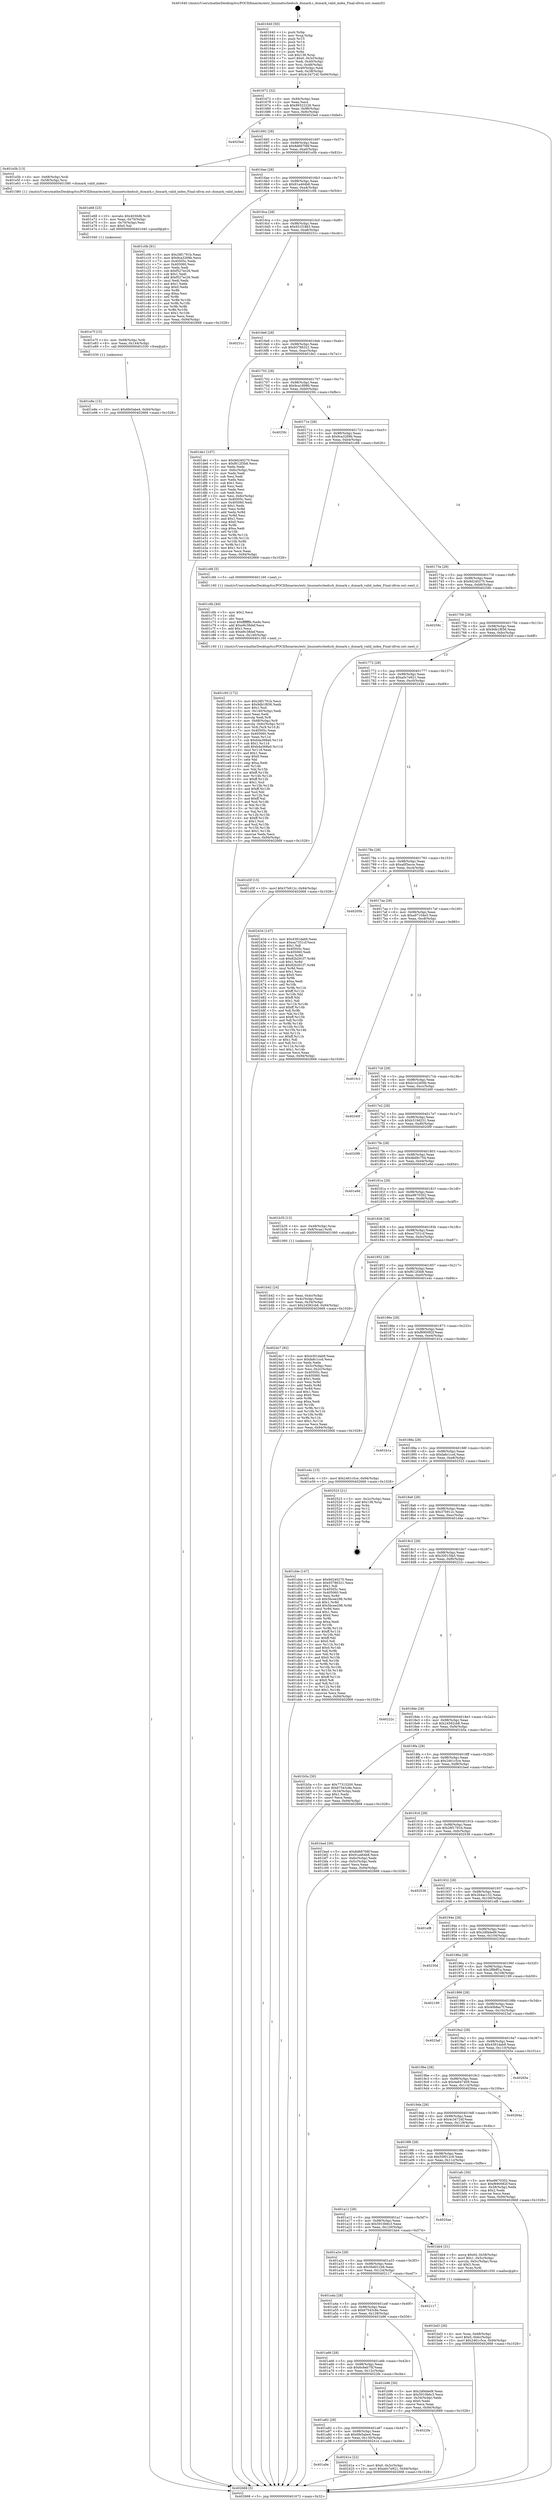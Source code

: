 digraph "0x401640" {
  label = "0x401640 (/mnt/c/Users/mathe/Desktop/tcc/POCII/binaries/extr_linuxnetschedsch_dsmark.c_dsmark_valid_index_Final-ollvm.out::main(0))"
  labelloc = "t"
  node[shape=record]

  Entry [label="",width=0.3,height=0.3,shape=circle,fillcolor=black,style=filled]
  "0x401672" [label="{
     0x401672 [32]\l
     | [instrs]\l
     &nbsp;&nbsp;0x401672 \<+6\>: mov -0x94(%rbp),%eax\l
     &nbsp;&nbsp;0x401678 \<+2\>: mov %eax,%ecx\l
     &nbsp;&nbsp;0x40167a \<+6\>: sub $0x89322226,%ecx\l
     &nbsp;&nbsp;0x401680 \<+6\>: mov %eax,-0x98(%rbp)\l
     &nbsp;&nbsp;0x401686 \<+6\>: mov %ecx,-0x9c(%rbp)\l
     &nbsp;&nbsp;0x40168c \<+6\>: je 00000000004025ed \<main+0xfad\>\l
  }"]
  "0x4025ed" [label="{
     0x4025ed\l
  }", style=dashed]
  "0x401692" [label="{
     0x401692 [28]\l
     | [instrs]\l
     &nbsp;&nbsp;0x401692 \<+5\>: jmp 0000000000401697 \<main+0x57\>\l
     &nbsp;&nbsp;0x401697 \<+6\>: mov -0x98(%rbp),%eax\l
     &nbsp;&nbsp;0x40169d \<+5\>: sub $0x8d68708f,%eax\l
     &nbsp;&nbsp;0x4016a2 \<+6\>: mov %eax,-0xa0(%rbp)\l
     &nbsp;&nbsp;0x4016a8 \<+6\>: je 0000000000401e5b \<main+0x81b\>\l
  }"]
  Exit [label="",width=0.3,height=0.3,shape=circle,fillcolor=black,style=filled,peripheries=2]
  "0x401e5b" [label="{
     0x401e5b [13]\l
     | [instrs]\l
     &nbsp;&nbsp;0x401e5b \<+4\>: mov -0x68(%rbp),%rdi\l
     &nbsp;&nbsp;0x401e5f \<+4\>: mov -0x58(%rbp),%rsi\l
     &nbsp;&nbsp;0x401e63 \<+5\>: call 0000000000401580 \<dsmark_valid_index\>\l
     | [calls]\l
     &nbsp;&nbsp;0x401580 \{1\} (/mnt/c/Users/mathe/Desktop/tcc/POCII/binaries/extr_linuxnetschedsch_dsmark.c_dsmark_valid_index_Final-ollvm.out::dsmark_valid_index)\l
  }"]
  "0x4016ae" [label="{
     0x4016ae [28]\l
     | [instrs]\l
     &nbsp;&nbsp;0x4016ae \<+5\>: jmp 00000000004016b3 \<main+0x73\>\l
     &nbsp;&nbsp;0x4016b3 \<+6\>: mov -0x98(%rbp),%eax\l
     &nbsp;&nbsp;0x4016b9 \<+5\>: sub $0x91a464b8,%eax\l
     &nbsp;&nbsp;0x4016be \<+6\>: mov %eax,-0xa4(%rbp)\l
     &nbsp;&nbsp;0x4016c4 \<+6\>: je 0000000000401c0b \<main+0x5cb\>\l
  }"]
  "0x401a9e" [label="{
     0x401a9e\l
  }", style=dashed]
  "0x401c0b" [label="{
     0x401c0b [91]\l
     | [instrs]\l
     &nbsp;&nbsp;0x401c0b \<+5\>: mov $0x28f1791b,%eax\l
     &nbsp;&nbsp;0x401c10 \<+5\>: mov $0x9ca3269b,%ecx\l
     &nbsp;&nbsp;0x401c15 \<+7\>: mov 0x40505c,%edx\l
     &nbsp;&nbsp;0x401c1c \<+7\>: mov 0x405060,%esi\l
     &nbsp;&nbsp;0x401c23 \<+2\>: mov %edx,%edi\l
     &nbsp;&nbsp;0x401c25 \<+6\>: sub $0xf527ec26,%edi\l
     &nbsp;&nbsp;0x401c2b \<+3\>: sub $0x1,%edi\l
     &nbsp;&nbsp;0x401c2e \<+6\>: add $0xf527ec26,%edi\l
     &nbsp;&nbsp;0x401c34 \<+3\>: imul %edi,%edx\l
     &nbsp;&nbsp;0x401c37 \<+3\>: and $0x1,%edx\l
     &nbsp;&nbsp;0x401c3a \<+3\>: cmp $0x0,%edx\l
     &nbsp;&nbsp;0x401c3d \<+4\>: sete %r8b\l
     &nbsp;&nbsp;0x401c41 \<+3\>: cmp $0xa,%esi\l
     &nbsp;&nbsp;0x401c44 \<+4\>: setl %r9b\l
     &nbsp;&nbsp;0x401c48 \<+3\>: mov %r8b,%r10b\l
     &nbsp;&nbsp;0x401c4b \<+3\>: and %r9b,%r10b\l
     &nbsp;&nbsp;0x401c4e \<+3\>: xor %r9b,%r8b\l
     &nbsp;&nbsp;0x401c51 \<+3\>: or %r8b,%r10b\l
     &nbsp;&nbsp;0x401c54 \<+4\>: test $0x1,%r10b\l
     &nbsp;&nbsp;0x401c58 \<+3\>: cmovne %ecx,%eax\l
     &nbsp;&nbsp;0x401c5b \<+6\>: mov %eax,-0x94(%rbp)\l
     &nbsp;&nbsp;0x401c61 \<+5\>: jmp 0000000000402668 \<main+0x1028\>\l
  }"]
  "0x4016ca" [label="{
     0x4016ca [28]\l
     | [instrs]\l
     &nbsp;&nbsp;0x4016ca \<+5\>: jmp 00000000004016cf \<main+0x8f\>\l
     &nbsp;&nbsp;0x4016cf \<+6\>: mov -0x98(%rbp),%eax\l
     &nbsp;&nbsp;0x4016d5 \<+5\>: sub $0x931f1883,%eax\l
     &nbsp;&nbsp;0x4016da \<+6\>: mov %eax,-0xa8(%rbp)\l
     &nbsp;&nbsp;0x4016e0 \<+6\>: je 000000000040231c \<main+0xcdc\>\l
  }"]
  "0x40241e" [label="{
     0x40241e [22]\l
     | [instrs]\l
     &nbsp;&nbsp;0x40241e \<+7\>: movl $0x0,-0x3c(%rbp)\l
     &nbsp;&nbsp;0x402425 \<+10\>: movl $0xa0c7e921,-0x94(%rbp)\l
     &nbsp;&nbsp;0x40242f \<+5\>: jmp 0000000000402668 \<main+0x1028\>\l
  }"]
  "0x40231c" [label="{
     0x40231c\l
  }", style=dashed]
  "0x4016e6" [label="{
     0x4016e6 [28]\l
     | [instrs]\l
     &nbsp;&nbsp;0x4016e6 \<+5\>: jmp 00000000004016eb \<main+0xab\>\l
     &nbsp;&nbsp;0x4016eb \<+6\>: mov -0x98(%rbp),%eax\l
     &nbsp;&nbsp;0x4016f1 \<+5\>: sub $0x93786321,%eax\l
     &nbsp;&nbsp;0x4016f6 \<+6\>: mov %eax,-0xac(%rbp)\l
     &nbsp;&nbsp;0x4016fc \<+6\>: je 0000000000401de1 \<main+0x7a1\>\l
  }"]
  "0x401a82" [label="{
     0x401a82 [28]\l
     | [instrs]\l
     &nbsp;&nbsp;0x401a82 \<+5\>: jmp 0000000000401a87 \<main+0x447\>\l
     &nbsp;&nbsp;0x401a87 \<+6\>: mov -0x98(%rbp),%eax\l
     &nbsp;&nbsp;0x401a8d \<+5\>: sub $0x6fe5abe4,%eax\l
     &nbsp;&nbsp;0x401a92 \<+6\>: mov %eax,-0x130(%rbp)\l
     &nbsp;&nbsp;0x401a98 \<+6\>: je 000000000040241e \<main+0xdde\>\l
  }"]
  "0x401de1" [label="{
     0x401de1 [107]\l
     | [instrs]\l
     &nbsp;&nbsp;0x401de1 \<+5\>: mov $0x9d240270,%eax\l
     &nbsp;&nbsp;0x401de6 \<+5\>: mov $0xf612f3b8,%ecx\l
     &nbsp;&nbsp;0x401deb \<+2\>: xor %edx,%edx\l
     &nbsp;&nbsp;0x401ded \<+3\>: mov -0x6c(%rbp),%esi\l
     &nbsp;&nbsp;0x401df0 \<+2\>: mov %edx,%edi\l
     &nbsp;&nbsp;0x401df2 \<+2\>: sub %esi,%edi\l
     &nbsp;&nbsp;0x401df4 \<+2\>: mov %edx,%esi\l
     &nbsp;&nbsp;0x401df6 \<+3\>: sub $0x1,%esi\l
     &nbsp;&nbsp;0x401df9 \<+2\>: add %esi,%edi\l
     &nbsp;&nbsp;0x401dfb \<+2\>: mov %edx,%esi\l
     &nbsp;&nbsp;0x401dfd \<+2\>: sub %edi,%esi\l
     &nbsp;&nbsp;0x401dff \<+3\>: mov %esi,-0x6c(%rbp)\l
     &nbsp;&nbsp;0x401e02 \<+7\>: mov 0x40505c,%esi\l
     &nbsp;&nbsp;0x401e09 \<+7\>: mov 0x405060,%edi\l
     &nbsp;&nbsp;0x401e10 \<+3\>: sub $0x1,%edx\l
     &nbsp;&nbsp;0x401e13 \<+3\>: mov %esi,%r8d\l
     &nbsp;&nbsp;0x401e16 \<+3\>: add %edx,%r8d\l
     &nbsp;&nbsp;0x401e19 \<+4\>: imul %r8d,%esi\l
     &nbsp;&nbsp;0x401e1d \<+3\>: and $0x1,%esi\l
     &nbsp;&nbsp;0x401e20 \<+3\>: cmp $0x0,%esi\l
     &nbsp;&nbsp;0x401e23 \<+4\>: sete %r9b\l
     &nbsp;&nbsp;0x401e27 \<+3\>: cmp $0xa,%edi\l
     &nbsp;&nbsp;0x401e2a \<+4\>: setl %r10b\l
     &nbsp;&nbsp;0x401e2e \<+3\>: mov %r9b,%r11b\l
     &nbsp;&nbsp;0x401e31 \<+3\>: and %r10b,%r11b\l
     &nbsp;&nbsp;0x401e34 \<+3\>: xor %r10b,%r9b\l
     &nbsp;&nbsp;0x401e37 \<+3\>: or %r9b,%r11b\l
     &nbsp;&nbsp;0x401e3a \<+4\>: test $0x1,%r11b\l
     &nbsp;&nbsp;0x401e3e \<+3\>: cmovne %ecx,%eax\l
     &nbsp;&nbsp;0x401e41 \<+6\>: mov %eax,-0x94(%rbp)\l
     &nbsp;&nbsp;0x401e47 \<+5\>: jmp 0000000000402668 \<main+0x1028\>\l
  }"]
  "0x401702" [label="{
     0x401702 [28]\l
     | [instrs]\l
     &nbsp;&nbsp;0x401702 \<+5\>: jmp 0000000000401707 \<main+0xc7\>\l
     &nbsp;&nbsp;0x401707 \<+6\>: mov -0x98(%rbp),%eax\l
     &nbsp;&nbsp;0x40170d \<+5\>: sub $0x9ca18986,%eax\l
     &nbsp;&nbsp;0x401712 \<+6\>: mov %eax,-0xb0(%rbp)\l
     &nbsp;&nbsp;0x401718 \<+6\>: je 00000000004025fc \<main+0xfbc\>\l
  }"]
  "0x4022fe" [label="{
     0x4022fe\l
  }", style=dashed]
  "0x4025fc" [label="{
     0x4025fc\l
  }", style=dashed]
  "0x40171e" [label="{
     0x40171e [28]\l
     | [instrs]\l
     &nbsp;&nbsp;0x40171e \<+5\>: jmp 0000000000401723 \<main+0xe3\>\l
     &nbsp;&nbsp;0x401723 \<+6\>: mov -0x98(%rbp),%eax\l
     &nbsp;&nbsp;0x401729 \<+5\>: sub $0x9ca3269b,%eax\l
     &nbsp;&nbsp;0x40172e \<+6\>: mov %eax,-0xb4(%rbp)\l
     &nbsp;&nbsp;0x401734 \<+6\>: je 0000000000401c66 \<main+0x626\>\l
  }"]
  "0x401e8e" [label="{
     0x401e8e [15]\l
     | [instrs]\l
     &nbsp;&nbsp;0x401e8e \<+10\>: movl $0x6fe5abe4,-0x94(%rbp)\l
     &nbsp;&nbsp;0x401e98 \<+5\>: jmp 0000000000402668 \<main+0x1028\>\l
  }"]
  "0x401c66" [label="{
     0x401c66 [5]\l
     | [instrs]\l
     &nbsp;&nbsp;0x401c66 \<+5\>: call 0000000000401160 \<next_i\>\l
     | [calls]\l
     &nbsp;&nbsp;0x401160 \{1\} (/mnt/c/Users/mathe/Desktop/tcc/POCII/binaries/extr_linuxnetschedsch_dsmark.c_dsmark_valid_index_Final-ollvm.out::next_i)\l
  }"]
  "0x40173a" [label="{
     0x40173a [28]\l
     | [instrs]\l
     &nbsp;&nbsp;0x40173a \<+5\>: jmp 000000000040173f \<main+0xff\>\l
     &nbsp;&nbsp;0x40173f \<+6\>: mov -0x98(%rbp),%eax\l
     &nbsp;&nbsp;0x401745 \<+5\>: sub $0x9d240270,%eax\l
     &nbsp;&nbsp;0x40174a \<+6\>: mov %eax,-0xb8(%rbp)\l
     &nbsp;&nbsp;0x401750 \<+6\>: je 000000000040258c \<main+0xf4c\>\l
  }"]
  "0x401e7f" [label="{
     0x401e7f [15]\l
     | [instrs]\l
     &nbsp;&nbsp;0x401e7f \<+4\>: mov -0x68(%rbp),%rdi\l
     &nbsp;&nbsp;0x401e83 \<+6\>: mov %eax,-0x144(%rbp)\l
     &nbsp;&nbsp;0x401e89 \<+5\>: call 0000000000401030 \<free@plt\>\l
     | [calls]\l
     &nbsp;&nbsp;0x401030 \{1\} (unknown)\l
  }"]
  "0x40258c" [label="{
     0x40258c\l
  }", style=dashed]
  "0x401756" [label="{
     0x401756 [28]\l
     | [instrs]\l
     &nbsp;&nbsp;0x401756 \<+5\>: jmp 000000000040175b \<main+0x11b\>\l
     &nbsp;&nbsp;0x40175b \<+6\>: mov -0x98(%rbp),%eax\l
     &nbsp;&nbsp;0x401761 \<+5\>: sub $0x9db1f656,%eax\l
     &nbsp;&nbsp;0x401766 \<+6\>: mov %eax,-0xbc(%rbp)\l
     &nbsp;&nbsp;0x40176c \<+6\>: je 0000000000401d3f \<main+0x6ff\>\l
  }"]
  "0x401e68" [label="{
     0x401e68 [23]\l
     | [instrs]\l
     &nbsp;&nbsp;0x401e68 \<+10\>: movabs $0x4030d6,%rdi\l
     &nbsp;&nbsp;0x401e72 \<+3\>: mov %eax,-0x70(%rbp)\l
     &nbsp;&nbsp;0x401e75 \<+3\>: mov -0x70(%rbp),%esi\l
     &nbsp;&nbsp;0x401e78 \<+2\>: mov $0x0,%al\l
     &nbsp;&nbsp;0x401e7a \<+5\>: call 0000000000401040 \<printf@plt\>\l
     | [calls]\l
     &nbsp;&nbsp;0x401040 \{1\} (unknown)\l
  }"]
  "0x401d3f" [label="{
     0x401d3f [15]\l
     | [instrs]\l
     &nbsp;&nbsp;0x401d3f \<+10\>: movl $0x37b912c,-0x94(%rbp)\l
     &nbsp;&nbsp;0x401d49 \<+5\>: jmp 0000000000402668 \<main+0x1028\>\l
  }"]
  "0x401772" [label="{
     0x401772 [28]\l
     | [instrs]\l
     &nbsp;&nbsp;0x401772 \<+5\>: jmp 0000000000401777 \<main+0x137\>\l
     &nbsp;&nbsp;0x401777 \<+6\>: mov -0x98(%rbp),%eax\l
     &nbsp;&nbsp;0x40177d \<+5\>: sub $0xa0c7e921,%eax\l
     &nbsp;&nbsp;0x401782 \<+6\>: mov %eax,-0xc0(%rbp)\l
     &nbsp;&nbsp;0x401788 \<+6\>: je 0000000000402434 \<main+0xdf4\>\l
  }"]
  "0x401c93" [label="{
     0x401c93 [172]\l
     | [instrs]\l
     &nbsp;&nbsp;0x401c93 \<+5\>: mov $0x28f1791b,%ecx\l
     &nbsp;&nbsp;0x401c98 \<+5\>: mov $0x9db1f656,%edx\l
     &nbsp;&nbsp;0x401c9d \<+3\>: mov $0x1,%sil\l
     &nbsp;&nbsp;0x401ca0 \<+6\>: mov -0x140(%rbp),%edi\l
     &nbsp;&nbsp;0x401ca6 \<+3\>: imul %eax,%edi\l
     &nbsp;&nbsp;0x401ca9 \<+3\>: movslq %edi,%r8\l
     &nbsp;&nbsp;0x401cac \<+4\>: mov -0x68(%rbp),%r9\l
     &nbsp;&nbsp;0x401cb0 \<+4\>: movslq -0x6c(%rbp),%r10\l
     &nbsp;&nbsp;0x401cb4 \<+4\>: mov %r8,(%r9,%r10,8)\l
     &nbsp;&nbsp;0x401cb8 \<+7\>: mov 0x40505c,%eax\l
     &nbsp;&nbsp;0x401cbf \<+7\>: mov 0x405060,%edi\l
     &nbsp;&nbsp;0x401cc6 \<+3\>: mov %eax,%r11d\l
     &nbsp;&nbsp;0x401cc9 \<+7\>: sub $0xb4a368a0,%r11d\l
     &nbsp;&nbsp;0x401cd0 \<+4\>: sub $0x1,%r11d\l
     &nbsp;&nbsp;0x401cd4 \<+7\>: add $0xb4a368a0,%r11d\l
     &nbsp;&nbsp;0x401cdb \<+4\>: imul %r11d,%eax\l
     &nbsp;&nbsp;0x401cdf \<+3\>: and $0x1,%eax\l
     &nbsp;&nbsp;0x401ce2 \<+3\>: cmp $0x0,%eax\l
     &nbsp;&nbsp;0x401ce5 \<+3\>: sete %bl\l
     &nbsp;&nbsp;0x401ce8 \<+3\>: cmp $0xa,%edi\l
     &nbsp;&nbsp;0x401ceb \<+4\>: setl %r14b\l
     &nbsp;&nbsp;0x401cef \<+3\>: mov %bl,%r15b\l
     &nbsp;&nbsp;0x401cf2 \<+4\>: xor $0xff,%r15b\l
     &nbsp;&nbsp;0x401cf6 \<+3\>: mov %r14b,%r12b\l
     &nbsp;&nbsp;0x401cf9 \<+4\>: xor $0xff,%r12b\l
     &nbsp;&nbsp;0x401cfd \<+4\>: xor $0x1,%sil\l
     &nbsp;&nbsp;0x401d01 \<+3\>: mov %r15b,%r13b\l
     &nbsp;&nbsp;0x401d04 \<+4\>: and $0xff,%r13b\l
     &nbsp;&nbsp;0x401d08 \<+3\>: and %sil,%bl\l
     &nbsp;&nbsp;0x401d0b \<+3\>: mov %r12b,%al\l
     &nbsp;&nbsp;0x401d0e \<+2\>: and $0xff,%al\l
     &nbsp;&nbsp;0x401d10 \<+3\>: and %sil,%r14b\l
     &nbsp;&nbsp;0x401d13 \<+3\>: or %bl,%r13b\l
     &nbsp;&nbsp;0x401d16 \<+3\>: or %r14b,%al\l
     &nbsp;&nbsp;0x401d19 \<+3\>: xor %al,%r13b\l
     &nbsp;&nbsp;0x401d1c \<+3\>: or %r12b,%r15b\l
     &nbsp;&nbsp;0x401d1f \<+4\>: xor $0xff,%r15b\l
     &nbsp;&nbsp;0x401d23 \<+4\>: or $0x1,%sil\l
     &nbsp;&nbsp;0x401d27 \<+3\>: and %sil,%r15b\l
     &nbsp;&nbsp;0x401d2a \<+3\>: or %r15b,%r13b\l
     &nbsp;&nbsp;0x401d2d \<+4\>: test $0x1,%r13b\l
     &nbsp;&nbsp;0x401d31 \<+3\>: cmovne %edx,%ecx\l
     &nbsp;&nbsp;0x401d34 \<+6\>: mov %ecx,-0x94(%rbp)\l
     &nbsp;&nbsp;0x401d3a \<+5\>: jmp 0000000000402668 \<main+0x1028\>\l
  }"]
  "0x402434" [label="{
     0x402434 [147]\l
     | [instrs]\l
     &nbsp;&nbsp;0x402434 \<+5\>: mov $0x4391dab9,%eax\l
     &nbsp;&nbsp;0x402439 \<+5\>: mov $0xea7331cf,%ecx\l
     &nbsp;&nbsp;0x40243e \<+2\>: mov $0x1,%dl\l
     &nbsp;&nbsp;0x402440 \<+7\>: mov 0x40505c,%esi\l
     &nbsp;&nbsp;0x402447 \<+7\>: mov 0x405060,%edi\l
     &nbsp;&nbsp;0x40244e \<+3\>: mov %esi,%r8d\l
     &nbsp;&nbsp;0x402451 \<+7\>: sub $0x82b261f7,%r8d\l
     &nbsp;&nbsp;0x402458 \<+4\>: sub $0x1,%r8d\l
     &nbsp;&nbsp;0x40245c \<+7\>: add $0x82b261f7,%r8d\l
     &nbsp;&nbsp;0x402463 \<+4\>: imul %r8d,%esi\l
     &nbsp;&nbsp;0x402467 \<+3\>: and $0x1,%esi\l
     &nbsp;&nbsp;0x40246a \<+3\>: cmp $0x0,%esi\l
     &nbsp;&nbsp;0x40246d \<+4\>: sete %r9b\l
     &nbsp;&nbsp;0x402471 \<+3\>: cmp $0xa,%edi\l
     &nbsp;&nbsp;0x402474 \<+4\>: setl %r10b\l
     &nbsp;&nbsp;0x402478 \<+3\>: mov %r9b,%r11b\l
     &nbsp;&nbsp;0x40247b \<+4\>: xor $0xff,%r11b\l
     &nbsp;&nbsp;0x40247f \<+3\>: mov %r10b,%bl\l
     &nbsp;&nbsp;0x402482 \<+3\>: xor $0xff,%bl\l
     &nbsp;&nbsp;0x402485 \<+3\>: xor $0x1,%dl\l
     &nbsp;&nbsp;0x402488 \<+3\>: mov %r11b,%r14b\l
     &nbsp;&nbsp;0x40248b \<+4\>: and $0xff,%r14b\l
     &nbsp;&nbsp;0x40248f \<+3\>: and %dl,%r9b\l
     &nbsp;&nbsp;0x402492 \<+3\>: mov %bl,%r15b\l
     &nbsp;&nbsp;0x402495 \<+4\>: and $0xff,%r15b\l
     &nbsp;&nbsp;0x402499 \<+3\>: and %dl,%r10b\l
     &nbsp;&nbsp;0x40249c \<+3\>: or %r9b,%r14b\l
     &nbsp;&nbsp;0x40249f \<+3\>: or %r10b,%r15b\l
     &nbsp;&nbsp;0x4024a2 \<+3\>: xor %r15b,%r14b\l
     &nbsp;&nbsp;0x4024a5 \<+3\>: or %bl,%r11b\l
     &nbsp;&nbsp;0x4024a8 \<+4\>: xor $0xff,%r11b\l
     &nbsp;&nbsp;0x4024ac \<+3\>: or $0x1,%dl\l
     &nbsp;&nbsp;0x4024af \<+3\>: and %dl,%r11b\l
     &nbsp;&nbsp;0x4024b2 \<+3\>: or %r11b,%r14b\l
     &nbsp;&nbsp;0x4024b5 \<+4\>: test $0x1,%r14b\l
     &nbsp;&nbsp;0x4024b9 \<+3\>: cmovne %ecx,%eax\l
     &nbsp;&nbsp;0x4024bc \<+6\>: mov %eax,-0x94(%rbp)\l
     &nbsp;&nbsp;0x4024c2 \<+5\>: jmp 0000000000402668 \<main+0x1028\>\l
  }"]
  "0x40178e" [label="{
     0x40178e [28]\l
     | [instrs]\l
     &nbsp;&nbsp;0x40178e \<+5\>: jmp 0000000000401793 \<main+0x153\>\l
     &nbsp;&nbsp;0x401793 \<+6\>: mov -0x98(%rbp),%eax\l
     &nbsp;&nbsp;0x401799 \<+5\>: sub $0xa0f3ecce,%eax\l
     &nbsp;&nbsp;0x40179e \<+6\>: mov %eax,-0xc4(%rbp)\l
     &nbsp;&nbsp;0x4017a4 \<+6\>: je 000000000040205b \<main+0xa1b\>\l
  }"]
  "0x401c6b" [label="{
     0x401c6b [40]\l
     | [instrs]\l
     &nbsp;&nbsp;0x401c6b \<+5\>: mov $0x2,%ecx\l
     &nbsp;&nbsp;0x401c70 \<+1\>: cltd\l
     &nbsp;&nbsp;0x401c71 \<+2\>: idiv %ecx\l
     &nbsp;&nbsp;0x401c73 \<+6\>: imul $0xfffffffe,%edx,%ecx\l
     &nbsp;&nbsp;0x401c79 \<+6\>: add $0xe9c38def,%ecx\l
     &nbsp;&nbsp;0x401c7f \<+3\>: add $0x1,%ecx\l
     &nbsp;&nbsp;0x401c82 \<+6\>: sub $0xe9c38def,%ecx\l
     &nbsp;&nbsp;0x401c88 \<+6\>: mov %ecx,-0x140(%rbp)\l
     &nbsp;&nbsp;0x401c8e \<+5\>: call 0000000000401160 \<next_i\>\l
     | [calls]\l
     &nbsp;&nbsp;0x401160 \{1\} (/mnt/c/Users/mathe/Desktop/tcc/POCII/binaries/extr_linuxnetschedsch_dsmark.c_dsmark_valid_index_Final-ollvm.out::next_i)\l
  }"]
  "0x40205b" [label="{
     0x40205b\l
  }", style=dashed]
  "0x4017aa" [label="{
     0x4017aa [28]\l
     | [instrs]\l
     &nbsp;&nbsp;0x4017aa \<+5\>: jmp 00000000004017af \<main+0x16f\>\l
     &nbsp;&nbsp;0x4017af \<+6\>: mov -0x98(%rbp),%eax\l
     &nbsp;&nbsp;0x4017b5 \<+5\>: sub $0xa97104e5,%eax\l
     &nbsp;&nbsp;0x4017ba \<+6\>: mov %eax,-0xc8(%rbp)\l
     &nbsp;&nbsp;0x4017c0 \<+6\>: je 0000000000401fc3 \<main+0x983\>\l
  }"]
  "0x401bd3" [label="{
     0x401bd3 [26]\l
     | [instrs]\l
     &nbsp;&nbsp;0x401bd3 \<+4\>: mov %rax,-0x68(%rbp)\l
     &nbsp;&nbsp;0x401bd7 \<+7\>: movl $0x0,-0x6c(%rbp)\l
     &nbsp;&nbsp;0x401bde \<+10\>: movl $0x2461c5ce,-0x94(%rbp)\l
     &nbsp;&nbsp;0x401be8 \<+5\>: jmp 0000000000402668 \<main+0x1028\>\l
  }"]
  "0x401fc3" [label="{
     0x401fc3\l
  }", style=dashed]
  "0x4017c6" [label="{
     0x4017c6 [28]\l
     | [instrs]\l
     &nbsp;&nbsp;0x4017c6 \<+5\>: jmp 00000000004017cb \<main+0x18b\>\l
     &nbsp;&nbsp;0x4017cb \<+6\>: mov -0x98(%rbp),%eax\l
     &nbsp;&nbsp;0x4017d1 \<+5\>: sub $0xb1e2400b,%eax\l
     &nbsp;&nbsp;0x4017d6 \<+6\>: mov %eax,-0xcc(%rbp)\l
     &nbsp;&nbsp;0x4017dc \<+6\>: je 000000000040240f \<main+0xdcf\>\l
  }"]
  "0x401a66" [label="{
     0x401a66 [28]\l
     | [instrs]\l
     &nbsp;&nbsp;0x401a66 \<+5\>: jmp 0000000000401a6b \<main+0x42b\>\l
     &nbsp;&nbsp;0x401a6b \<+6\>: mov -0x98(%rbp),%eax\l
     &nbsp;&nbsp;0x401a71 \<+5\>: sub $0x6c6eb75f,%eax\l
     &nbsp;&nbsp;0x401a76 \<+6\>: mov %eax,-0x12c(%rbp)\l
     &nbsp;&nbsp;0x401a7c \<+6\>: je 00000000004022fe \<main+0xcbe\>\l
  }"]
  "0x40240f" [label="{
     0x40240f\l
  }", style=dashed]
  "0x4017e2" [label="{
     0x4017e2 [28]\l
     | [instrs]\l
     &nbsp;&nbsp;0x4017e2 \<+5\>: jmp 00000000004017e7 \<main+0x1a7\>\l
     &nbsp;&nbsp;0x4017e7 \<+6\>: mov -0x98(%rbp),%eax\l
     &nbsp;&nbsp;0x4017ed \<+5\>: sub $0xb319d231,%eax\l
     &nbsp;&nbsp;0x4017f2 \<+6\>: mov %eax,-0xd0(%rbp)\l
     &nbsp;&nbsp;0x4017f8 \<+6\>: je 00000000004020f9 \<main+0xab9\>\l
  }"]
  "0x401b96" [label="{
     0x401b96 [30]\l
     | [instrs]\l
     &nbsp;&nbsp;0x401b96 \<+5\>: mov $0x2df4ded9,%eax\l
     &nbsp;&nbsp;0x401b9b \<+5\>: mov $0x5910b6c3,%ecx\l
     &nbsp;&nbsp;0x401ba0 \<+3\>: mov -0x34(%rbp),%edx\l
     &nbsp;&nbsp;0x401ba3 \<+3\>: cmp $0x0,%edx\l
     &nbsp;&nbsp;0x401ba6 \<+3\>: cmove %ecx,%eax\l
     &nbsp;&nbsp;0x401ba9 \<+6\>: mov %eax,-0x94(%rbp)\l
     &nbsp;&nbsp;0x401baf \<+5\>: jmp 0000000000402668 \<main+0x1028\>\l
  }"]
  "0x4020f9" [label="{
     0x4020f9\l
  }", style=dashed]
  "0x4017fe" [label="{
     0x4017fe [28]\l
     | [instrs]\l
     &nbsp;&nbsp;0x4017fe \<+5\>: jmp 0000000000401803 \<main+0x1c3\>\l
     &nbsp;&nbsp;0x401803 \<+6\>: mov -0x98(%rbp),%eax\l
     &nbsp;&nbsp;0x401809 \<+5\>: sub $0xdbd9c754,%eax\l
     &nbsp;&nbsp;0x40180e \<+6\>: mov %eax,-0xd4(%rbp)\l
     &nbsp;&nbsp;0x401814 \<+6\>: je 0000000000401e9d \<main+0x85d\>\l
  }"]
  "0x401a4a" [label="{
     0x401a4a [28]\l
     | [instrs]\l
     &nbsp;&nbsp;0x401a4a \<+5\>: jmp 0000000000401a4f \<main+0x40f\>\l
     &nbsp;&nbsp;0x401a4f \<+6\>: mov -0x98(%rbp),%eax\l
     &nbsp;&nbsp;0x401a55 \<+5\>: sub $0x67543c8e,%eax\l
     &nbsp;&nbsp;0x401a5a \<+6\>: mov %eax,-0x128(%rbp)\l
     &nbsp;&nbsp;0x401a60 \<+6\>: je 0000000000401b96 \<main+0x556\>\l
  }"]
  "0x401e9d" [label="{
     0x401e9d\l
  }", style=dashed]
  "0x40181a" [label="{
     0x40181a [28]\l
     | [instrs]\l
     &nbsp;&nbsp;0x40181a \<+5\>: jmp 000000000040181f \<main+0x1df\>\l
     &nbsp;&nbsp;0x40181f \<+6\>: mov -0x98(%rbp),%eax\l
     &nbsp;&nbsp;0x401825 \<+5\>: sub $0xe9670302,%eax\l
     &nbsp;&nbsp;0x40182a \<+6\>: mov %eax,-0xd8(%rbp)\l
     &nbsp;&nbsp;0x401830 \<+6\>: je 0000000000401b35 \<main+0x4f5\>\l
  }"]
  "0x402117" [label="{
     0x402117\l
  }", style=dashed]
  "0x401b35" [label="{
     0x401b35 [13]\l
     | [instrs]\l
     &nbsp;&nbsp;0x401b35 \<+4\>: mov -0x48(%rbp),%rax\l
     &nbsp;&nbsp;0x401b39 \<+4\>: mov 0x8(%rax),%rdi\l
     &nbsp;&nbsp;0x401b3d \<+5\>: call 0000000000401060 \<atoi@plt\>\l
     | [calls]\l
     &nbsp;&nbsp;0x401060 \{1\} (unknown)\l
  }"]
  "0x401836" [label="{
     0x401836 [28]\l
     | [instrs]\l
     &nbsp;&nbsp;0x401836 \<+5\>: jmp 000000000040183b \<main+0x1fb\>\l
     &nbsp;&nbsp;0x40183b \<+6\>: mov -0x98(%rbp),%eax\l
     &nbsp;&nbsp;0x401841 \<+5\>: sub $0xea7331cf,%eax\l
     &nbsp;&nbsp;0x401846 \<+6\>: mov %eax,-0xdc(%rbp)\l
     &nbsp;&nbsp;0x40184c \<+6\>: je 00000000004024c7 \<main+0xe87\>\l
  }"]
  "0x401a2e" [label="{
     0x401a2e [28]\l
     | [instrs]\l
     &nbsp;&nbsp;0x401a2e \<+5\>: jmp 0000000000401a33 \<main+0x3f3\>\l
     &nbsp;&nbsp;0x401a33 \<+6\>: mov -0x98(%rbp),%eax\l
     &nbsp;&nbsp;0x401a39 \<+5\>: sub $0x5bd021b6,%eax\l
     &nbsp;&nbsp;0x401a3e \<+6\>: mov %eax,-0x124(%rbp)\l
     &nbsp;&nbsp;0x401a44 \<+6\>: je 0000000000402117 \<main+0xad7\>\l
  }"]
  "0x4024c7" [label="{
     0x4024c7 [92]\l
     | [instrs]\l
     &nbsp;&nbsp;0x4024c7 \<+5\>: mov $0x4391dab9,%eax\l
     &nbsp;&nbsp;0x4024cc \<+5\>: mov $0xfa8c1ccd,%ecx\l
     &nbsp;&nbsp;0x4024d1 \<+2\>: xor %edx,%edx\l
     &nbsp;&nbsp;0x4024d3 \<+3\>: mov -0x3c(%rbp),%esi\l
     &nbsp;&nbsp;0x4024d6 \<+3\>: mov %esi,-0x2c(%rbp)\l
     &nbsp;&nbsp;0x4024d9 \<+7\>: mov 0x40505c,%esi\l
     &nbsp;&nbsp;0x4024e0 \<+7\>: mov 0x405060,%edi\l
     &nbsp;&nbsp;0x4024e7 \<+3\>: sub $0x1,%edx\l
     &nbsp;&nbsp;0x4024ea \<+3\>: mov %esi,%r8d\l
     &nbsp;&nbsp;0x4024ed \<+3\>: add %edx,%r8d\l
     &nbsp;&nbsp;0x4024f0 \<+4\>: imul %r8d,%esi\l
     &nbsp;&nbsp;0x4024f4 \<+3\>: and $0x1,%esi\l
     &nbsp;&nbsp;0x4024f7 \<+3\>: cmp $0x0,%esi\l
     &nbsp;&nbsp;0x4024fa \<+4\>: sete %r9b\l
     &nbsp;&nbsp;0x4024fe \<+3\>: cmp $0xa,%edi\l
     &nbsp;&nbsp;0x402501 \<+4\>: setl %r10b\l
     &nbsp;&nbsp;0x402505 \<+3\>: mov %r9b,%r11b\l
     &nbsp;&nbsp;0x402508 \<+3\>: and %r10b,%r11b\l
     &nbsp;&nbsp;0x40250b \<+3\>: xor %r10b,%r9b\l
     &nbsp;&nbsp;0x40250e \<+3\>: or %r9b,%r11b\l
     &nbsp;&nbsp;0x402511 \<+4\>: test $0x1,%r11b\l
     &nbsp;&nbsp;0x402515 \<+3\>: cmovne %ecx,%eax\l
     &nbsp;&nbsp;0x402518 \<+6\>: mov %eax,-0x94(%rbp)\l
     &nbsp;&nbsp;0x40251e \<+5\>: jmp 0000000000402668 \<main+0x1028\>\l
  }"]
  "0x401852" [label="{
     0x401852 [28]\l
     | [instrs]\l
     &nbsp;&nbsp;0x401852 \<+5\>: jmp 0000000000401857 \<main+0x217\>\l
     &nbsp;&nbsp;0x401857 \<+6\>: mov -0x98(%rbp),%eax\l
     &nbsp;&nbsp;0x40185d \<+5\>: sub $0xf612f3b8,%eax\l
     &nbsp;&nbsp;0x401862 \<+6\>: mov %eax,-0xe0(%rbp)\l
     &nbsp;&nbsp;0x401868 \<+6\>: je 0000000000401e4c \<main+0x80c\>\l
  }"]
  "0x401bb4" [label="{
     0x401bb4 [31]\l
     | [instrs]\l
     &nbsp;&nbsp;0x401bb4 \<+8\>: movq $0x64,-0x58(%rbp)\l
     &nbsp;&nbsp;0x401bbc \<+7\>: movl $0x1,-0x5c(%rbp)\l
     &nbsp;&nbsp;0x401bc3 \<+4\>: movslq -0x5c(%rbp),%rax\l
     &nbsp;&nbsp;0x401bc7 \<+4\>: shl $0x3,%rax\l
     &nbsp;&nbsp;0x401bcb \<+3\>: mov %rax,%rdi\l
     &nbsp;&nbsp;0x401bce \<+5\>: call 0000000000401050 \<malloc@plt\>\l
     | [calls]\l
     &nbsp;&nbsp;0x401050 \{1\} (unknown)\l
  }"]
  "0x401e4c" [label="{
     0x401e4c [15]\l
     | [instrs]\l
     &nbsp;&nbsp;0x401e4c \<+10\>: movl $0x2461c5ce,-0x94(%rbp)\l
     &nbsp;&nbsp;0x401e56 \<+5\>: jmp 0000000000402668 \<main+0x1028\>\l
  }"]
  "0x40186e" [label="{
     0x40186e [28]\l
     | [instrs]\l
     &nbsp;&nbsp;0x40186e \<+5\>: jmp 0000000000401873 \<main+0x233\>\l
     &nbsp;&nbsp;0x401873 \<+6\>: mov -0x98(%rbp),%eax\l
     &nbsp;&nbsp;0x401879 \<+5\>: sub $0xf690082f,%eax\l
     &nbsp;&nbsp;0x40187e \<+6\>: mov %eax,-0xe4(%rbp)\l
     &nbsp;&nbsp;0x401884 \<+6\>: je 0000000000401b1a \<main+0x4da\>\l
  }"]
  "0x401a12" [label="{
     0x401a12 [28]\l
     | [instrs]\l
     &nbsp;&nbsp;0x401a12 \<+5\>: jmp 0000000000401a17 \<main+0x3d7\>\l
     &nbsp;&nbsp;0x401a17 \<+6\>: mov -0x98(%rbp),%eax\l
     &nbsp;&nbsp;0x401a1d \<+5\>: sub $0x5910b6c3,%eax\l
     &nbsp;&nbsp;0x401a22 \<+6\>: mov %eax,-0x120(%rbp)\l
     &nbsp;&nbsp;0x401a28 \<+6\>: je 0000000000401bb4 \<main+0x574\>\l
  }"]
  "0x401b1a" [label="{
     0x401b1a\l
  }", style=dashed]
  "0x40188a" [label="{
     0x40188a [28]\l
     | [instrs]\l
     &nbsp;&nbsp;0x40188a \<+5\>: jmp 000000000040188f \<main+0x24f\>\l
     &nbsp;&nbsp;0x40188f \<+6\>: mov -0x98(%rbp),%eax\l
     &nbsp;&nbsp;0x401895 \<+5\>: sub $0xfa8c1ccd,%eax\l
     &nbsp;&nbsp;0x40189a \<+6\>: mov %eax,-0xe8(%rbp)\l
     &nbsp;&nbsp;0x4018a0 \<+6\>: je 0000000000402523 \<main+0xee3\>\l
  }"]
  "0x4025ae" [label="{
     0x4025ae\l
  }", style=dashed]
  "0x402523" [label="{
     0x402523 [21]\l
     | [instrs]\l
     &nbsp;&nbsp;0x402523 \<+3\>: mov -0x2c(%rbp),%eax\l
     &nbsp;&nbsp;0x402526 \<+7\>: add $0x138,%rsp\l
     &nbsp;&nbsp;0x40252d \<+1\>: pop %rbx\l
     &nbsp;&nbsp;0x40252e \<+2\>: pop %r12\l
     &nbsp;&nbsp;0x402530 \<+2\>: pop %r13\l
     &nbsp;&nbsp;0x402532 \<+2\>: pop %r14\l
     &nbsp;&nbsp;0x402534 \<+2\>: pop %r15\l
     &nbsp;&nbsp;0x402536 \<+1\>: pop %rbp\l
     &nbsp;&nbsp;0x402537 \<+1\>: ret\l
  }"]
  "0x4018a6" [label="{
     0x4018a6 [28]\l
     | [instrs]\l
     &nbsp;&nbsp;0x4018a6 \<+5\>: jmp 00000000004018ab \<main+0x26b\>\l
     &nbsp;&nbsp;0x4018ab \<+6\>: mov -0x98(%rbp),%eax\l
     &nbsp;&nbsp;0x4018b1 \<+5\>: sub $0x37b912c,%eax\l
     &nbsp;&nbsp;0x4018b6 \<+6\>: mov %eax,-0xec(%rbp)\l
     &nbsp;&nbsp;0x4018bc \<+6\>: je 0000000000401d4e \<main+0x70e\>\l
  }"]
  "0x401b42" [label="{
     0x401b42 [24]\l
     | [instrs]\l
     &nbsp;&nbsp;0x401b42 \<+3\>: mov %eax,-0x4c(%rbp)\l
     &nbsp;&nbsp;0x401b45 \<+3\>: mov -0x4c(%rbp),%eax\l
     &nbsp;&nbsp;0x401b48 \<+3\>: mov %eax,-0x34(%rbp)\l
     &nbsp;&nbsp;0x401b4b \<+10\>: movl $0x24582cb8,-0x94(%rbp)\l
     &nbsp;&nbsp;0x401b55 \<+5\>: jmp 0000000000402668 \<main+0x1028\>\l
  }"]
  "0x401d4e" [label="{
     0x401d4e [147]\l
     | [instrs]\l
     &nbsp;&nbsp;0x401d4e \<+5\>: mov $0x9d240270,%eax\l
     &nbsp;&nbsp;0x401d53 \<+5\>: mov $0x93786321,%ecx\l
     &nbsp;&nbsp;0x401d58 \<+2\>: mov $0x1,%dl\l
     &nbsp;&nbsp;0x401d5a \<+7\>: mov 0x40505c,%esi\l
     &nbsp;&nbsp;0x401d61 \<+7\>: mov 0x405060,%edi\l
     &nbsp;&nbsp;0x401d68 \<+3\>: mov %esi,%r8d\l
     &nbsp;&nbsp;0x401d6b \<+7\>: sub $0x5bcee298,%r8d\l
     &nbsp;&nbsp;0x401d72 \<+4\>: sub $0x1,%r8d\l
     &nbsp;&nbsp;0x401d76 \<+7\>: add $0x5bcee298,%r8d\l
     &nbsp;&nbsp;0x401d7d \<+4\>: imul %r8d,%esi\l
     &nbsp;&nbsp;0x401d81 \<+3\>: and $0x1,%esi\l
     &nbsp;&nbsp;0x401d84 \<+3\>: cmp $0x0,%esi\l
     &nbsp;&nbsp;0x401d87 \<+4\>: sete %r9b\l
     &nbsp;&nbsp;0x401d8b \<+3\>: cmp $0xa,%edi\l
     &nbsp;&nbsp;0x401d8e \<+4\>: setl %r10b\l
     &nbsp;&nbsp;0x401d92 \<+3\>: mov %r9b,%r11b\l
     &nbsp;&nbsp;0x401d95 \<+4\>: xor $0xff,%r11b\l
     &nbsp;&nbsp;0x401d99 \<+3\>: mov %r10b,%bl\l
     &nbsp;&nbsp;0x401d9c \<+3\>: xor $0xff,%bl\l
     &nbsp;&nbsp;0x401d9f \<+3\>: xor $0x0,%dl\l
     &nbsp;&nbsp;0x401da2 \<+3\>: mov %r11b,%r14b\l
     &nbsp;&nbsp;0x401da5 \<+4\>: and $0x0,%r14b\l
     &nbsp;&nbsp;0x401da9 \<+3\>: and %dl,%r9b\l
     &nbsp;&nbsp;0x401dac \<+3\>: mov %bl,%r15b\l
     &nbsp;&nbsp;0x401daf \<+4\>: and $0x0,%r15b\l
     &nbsp;&nbsp;0x401db3 \<+3\>: and %dl,%r10b\l
     &nbsp;&nbsp;0x401db6 \<+3\>: or %r9b,%r14b\l
     &nbsp;&nbsp;0x401db9 \<+3\>: or %r10b,%r15b\l
     &nbsp;&nbsp;0x401dbc \<+3\>: xor %r15b,%r14b\l
     &nbsp;&nbsp;0x401dbf \<+3\>: or %bl,%r11b\l
     &nbsp;&nbsp;0x401dc2 \<+4\>: xor $0xff,%r11b\l
     &nbsp;&nbsp;0x401dc6 \<+3\>: or $0x0,%dl\l
     &nbsp;&nbsp;0x401dc9 \<+3\>: and %dl,%r11b\l
     &nbsp;&nbsp;0x401dcc \<+3\>: or %r11b,%r14b\l
     &nbsp;&nbsp;0x401dcf \<+4\>: test $0x1,%r14b\l
     &nbsp;&nbsp;0x401dd3 \<+3\>: cmovne %ecx,%eax\l
     &nbsp;&nbsp;0x401dd6 \<+6\>: mov %eax,-0x94(%rbp)\l
     &nbsp;&nbsp;0x401ddc \<+5\>: jmp 0000000000402668 \<main+0x1028\>\l
  }"]
  "0x4018c2" [label="{
     0x4018c2 [28]\l
     | [instrs]\l
     &nbsp;&nbsp;0x4018c2 \<+5\>: jmp 00000000004018c7 \<main+0x287\>\l
     &nbsp;&nbsp;0x4018c7 \<+6\>: mov -0x98(%rbp),%eax\l
     &nbsp;&nbsp;0x4018cd \<+5\>: sub $0x20015fa5,%eax\l
     &nbsp;&nbsp;0x4018d2 \<+6\>: mov %eax,-0xf0(%rbp)\l
     &nbsp;&nbsp;0x4018d8 \<+6\>: je 000000000040222c \<main+0xbec\>\l
  }"]
  "0x401640" [label="{
     0x401640 [50]\l
     | [instrs]\l
     &nbsp;&nbsp;0x401640 \<+1\>: push %rbp\l
     &nbsp;&nbsp;0x401641 \<+3\>: mov %rsp,%rbp\l
     &nbsp;&nbsp;0x401644 \<+2\>: push %r15\l
     &nbsp;&nbsp;0x401646 \<+2\>: push %r14\l
     &nbsp;&nbsp;0x401648 \<+2\>: push %r13\l
     &nbsp;&nbsp;0x40164a \<+2\>: push %r12\l
     &nbsp;&nbsp;0x40164c \<+1\>: push %rbx\l
     &nbsp;&nbsp;0x40164d \<+7\>: sub $0x138,%rsp\l
     &nbsp;&nbsp;0x401654 \<+7\>: movl $0x0,-0x3c(%rbp)\l
     &nbsp;&nbsp;0x40165b \<+3\>: mov %edi,-0x40(%rbp)\l
     &nbsp;&nbsp;0x40165e \<+4\>: mov %rsi,-0x48(%rbp)\l
     &nbsp;&nbsp;0x401662 \<+3\>: mov -0x40(%rbp),%edi\l
     &nbsp;&nbsp;0x401665 \<+3\>: mov %edi,-0x38(%rbp)\l
     &nbsp;&nbsp;0x401668 \<+10\>: movl $0x4c34724f,-0x94(%rbp)\l
  }"]
  "0x40222c" [label="{
     0x40222c\l
  }", style=dashed]
  "0x4018de" [label="{
     0x4018de [28]\l
     | [instrs]\l
     &nbsp;&nbsp;0x4018de \<+5\>: jmp 00000000004018e3 \<main+0x2a3\>\l
     &nbsp;&nbsp;0x4018e3 \<+6\>: mov -0x98(%rbp),%eax\l
     &nbsp;&nbsp;0x4018e9 \<+5\>: sub $0x24582cb8,%eax\l
     &nbsp;&nbsp;0x4018ee \<+6\>: mov %eax,-0xf4(%rbp)\l
     &nbsp;&nbsp;0x4018f4 \<+6\>: je 0000000000401b5a \<main+0x51a\>\l
  }"]
  "0x402668" [label="{
     0x402668 [5]\l
     | [instrs]\l
     &nbsp;&nbsp;0x402668 \<+5\>: jmp 0000000000401672 \<main+0x32\>\l
  }"]
  "0x401b5a" [label="{
     0x401b5a [30]\l
     | [instrs]\l
     &nbsp;&nbsp;0x401b5a \<+5\>: mov $0x77315200,%eax\l
     &nbsp;&nbsp;0x401b5f \<+5\>: mov $0x67543c8e,%ecx\l
     &nbsp;&nbsp;0x401b64 \<+3\>: mov -0x34(%rbp),%edx\l
     &nbsp;&nbsp;0x401b67 \<+3\>: cmp $0x1,%edx\l
     &nbsp;&nbsp;0x401b6a \<+3\>: cmovl %ecx,%eax\l
     &nbsp;&nbsp;0x401b6d \<+6\>: mov %eax,-0x94(%rbp)\l
     &nbsp;&nbsp;0x401b73 \<+5\>: jmp 0000000000402668 \<main+0x1028\>\l
  }"]
  "0x4018fa" [label="{
     0x4018fa [28]\l
     | [instrs]\l
     &nbsp;&nbsp;0x4018fa \<+5\>: jmp 00000000004018ff \<main+0x2bf\>\l
     &nbsp;&nbsp;0x4018ff \<+6\>: mov -0x98(%rbp),%eax\l
     &nbsp;&nbsp;0x401905 \<+5\>: sub $0x2461c5ce,%eax\l
     &nbsp;&nbsp;0x40190a \<+6\>: mov %eax,-0xf8(%rbp)\l
     &nbsp;&nbsp;0x401910 \<+6\>: je 0000000000401bed \<main+0x5ad\>\l
  }"]
  "0x4019f6" [label="{
     0x4019f6 [28]\l
     | [instrs]\l
     &nbsp;&nbsp;0x4019f6 \<+5\>: jmp 00000000004019fb \<main+0x3bb\>\l
     &nbsp;&nbsp;0x4019fb \<+6\>: mov -0x98(%rbp),%eax\l
     &nbsp;&nbsp;0x401a01 \<+5\>: sub $0x55f012c9,%eax\l
     &nbsp;&nbsp;0x401a06 \<+6\>: mov %eax,-0x11c(%rbp)\l
     &nbsp;&nbsp;0x401a0c \<+6\>: je 00000000004025ae \<main+0xf6e\>\l
  }"]
  "0x401bed" [label="{
     0x401bed [30]\l
     | [instrs]\l
     &nbsp;&nbsp;0x401bed \<+5\>: mov $0x8d68708f,%eax\l
     &nbsp;&nbsp;0x401bf2 \<+5\>: mov $0x91a464b8,%ecx\l
     &nbsp;&nbsp;0x401bf7 \<+3\>: mov -0x6c(%rbp),%edx\l
     &nbsp;&nbsp;0x401bfa \<+3\>: cmp -0x5c(%rbp),%edx\l
     &nbsp;&nbsp;0x401bfd \<+3\>: cmovl %ecx,%eax\l
     &nbsp;&nbsp;0x401c00 \<+6\>: mov %eax,-0x94(%rbp)\l
     &nbsp;&nbsp;0x401c06 \<+5\>: jmp 0000000000402668 \<main+0x1028\>\l
  }"]
  "0x401916" [label="{
     0x401916 [28]\l
     | [instrs]\l
     &nbsp;&nbsp;0x401916 \<+5\>: jmp 000000000040191b \<main+0x2db\>\l
     &nbsp;&nbsp;0x40191b \<+6\>: mov -0x98(%rbp),%eax\l
     &nbsp;&nbsp;0x401921 \<+5\>: sub $0x28f1791b,%eax\l
     &nbsp;&nbsp;0x401926 \<+6\>: mov %eax,-0xfc(%rbp)\l
     &nbsp;&nbsp;0x40192c \<+6\>: je 0000000000402538 \<main+0xef8\>\l
  }"]
  "0x401afc" [label="{
     0x401afc [30]\l
     | [instrs]\l
     &nbsp;&nbsp;0x401afc \<+5\>: mov $0xe9670302,%eax\l
     &nbsp;&nbsp;0x401b01 \<+5\>: mov $0xf690082f,%ecx\l
     &nbsp;&nbsp;0x401b06 \<+3\>: mov -0x38(%rbp),%edx\l
     &nbsp;&nbsp;0x401b09 \<+3\>: cmp $0x2,%edx\l
     &nbsp;&nbsp;0x401b0c \<+3\>: cmovne %ecx,%eax\l
     &nbsp;&nbsp;0x401b0f \<+6\>: mov %eax,-0x94(%rbp)\l
     &nbsp;&nbsp;0x401b15 \<+5\>: jmp 0000000000402668 \<main+0x1028\>\l
  }"]
  "0x402538" [label="{
     0x402538\l
  }", style=dashed]
  "0x401932" [label="{
     0x401932 [28]\l
     | [instrs]\l
     &nbsp;&nbsp;0x401932 \<+5\>: jmp 0000000000401937 \<main+0x2f7\>\l
     &nbsp;&nbsp;0x401937 \<+6\>: mov -0x98(%rbp),%eax\l
     &nbsp;&nbsp;0x40193d \<+5\>: sub $0x2b4ac152,%eax\l
     &nbsp;&nbsp;0x401942 \<+6\>: mov %eax,-0x100(%rbp)\l
     &nbsp;&nbsp;0x401948 \<+6\>: je 0000000000401ef8 \<main+0x8b8\>\l
  }"]
  "0x4019da" [label="{
     0x4019da [28]\l
     | [instrs]\l
     &nbsp;&nbsp;0x4019da \<+5\>: jmp 00000000004019df \<main+0x39f\>\l
     &nbsp;&nbsp;0x4019df \<+6\>: mov -0x98(%rbp),%eax\l
     &nbsp;&nbsp;0x4019e5 \<+5\>: sub $0x4c34724f,%eax\l
     &nbsp;&nbsp;0x4019ea \<+6\>: mov %eax,-0x118(%rbp)\l
     &nbsp;&nbsp;0x4019f0 \<+6\>: je 0000000000401afc \<main+0x4bc\>\l
  }"]
  "0x401ef8" [label="{
     0x401ef8\l
  }", style=dashed]
  "0x40194e" [label="{
     0x40194e [28]\l
     | [instrs]\l
     &nbsp;&nbsp;0x40194e \<+5\>: jmp 0000000000401953 \<main+0x313\>\l
     &nbsp;&nbsp;0x401953 \<+6\>: mov -0x98(%rbp),%eax\l
     &nbsp;&nbsp;0x401959 \<+5\>: sub $0x2df4ded9,%eax\l
     &nbsp;&nbsp;0x40195e \<+6\>: mov %eax,-0x104(%rbp)\l
     &nbsp;&nbsp;0x401964 \<+6\>: je 000000000040230d \<main+0xccd\>\l
  }"]
  "0x40264a" [label="{
     0x40264a\l
  }", style=dashed]
  "0x40230d" [label="{
     0x40230d\l
  }", style=dashed]
  "0x40196a" [label="{
     0x40196a [28]\l
     | [instrs]\l
     &nbsp;&nbsp;0x40196a \<+5\>: jmp 000000000040196f \<main+0x32f\>\l
     &nbsp;&nbsp;0x40196f \<+6\>: mov -0x98(%rbp),%eax\l
     &nbsp;&nbsp;0x401975 \<+5\>: sub $0x2f8bff1a,%eax\l
     &nbsp;&nbsp;0x40197a \<+6\>: mov %eax,-0x108(%rbp)\l
     &nbsp;&nbsp;0x401980 \<+6\>: je 0000000000402199 \<main+0xb59\>\l
  }"]
  "0x4019be" [label="{
     0x4019be [28]\l
     | [instrs]\l
     &nbsp;&nbsp;0x4019be \<+5\>: jmp 00000000004019c3 \<main+0x383\>\l
     &nbsp;&nbsp;0x4019c3 \<+6\>: mov -0x98(%rbp),%eax\l
     &nbsp;&nbsp;0x4019c9 \<+5\>: sub $0x4a647409,%eax\l
     &nbsp;&nbsp;0x4019ce \<+6\>: mov %eax,-0x114(%rbp)\l
     &nbsp;&nbsp;0x4019d4 \<+6\>: je 000000000040264a \<main+0x100a\>\l
  }"]
  "0x402199" [label="{
     0x402199\l
  }", style=dashed]
  "0x401986" [label="{
     0x401986 [28]\l
     | [instrs]\l
     &nbsp;&nbsp;0x401986 \<+5\>: jmp 000000000040198b \<main+0x34b\>\l
     &nbsp;&nbsp;0x40198b \<+6\>: mov -0x98(%rbp),%eax\l
     &nbsp;&nbsp;0x401991 \<+5\>: sub $0x40b8ac7f,%eax\l
     &nbsp;&nbsp;0x401996 \<+6\>: mov %eax,-0x10c(%rbp)\l
     &nbsp;&nbsp;0x40199c \<+6\>: je 00000000004023af \<main+0xd6f\>\l
  }"]
  "0x40265e" [label="{
     0x40265e\l
  }", style=dashed]
  "0x4023af" [label="{
     0x4023af\l
  }", style=dashed]
  "0x4019a2" [label="{
     0x4019a2 [28]\l
     | [instrs]\l
     &nbsp;&nbsp;0x4019a2 \<+5\>: jmp 00000000004019a7 \<main+0x367\>\l
     &nbsp;&nbsp;0x4019a7 \<+6\>: mov -0x98(%rbp),%eax\l
     &nbsp;&nbsp;0x4019ad \<+5\>: sub $0x4391dab9,%eax\l
     &nbsp;&nbsp;0x4019b2 \<+6\>: mov %eax,-0x110(%rbp)\l
     &nbsp;&nbsp;0x4019b8 \<+6\>: je 000000000040265e \<main+0x101e\>\l
  }"]
  Entry -> "0x401640" [label=" 1"]
  "0x401672" -> "0x4025ed" [label=" 0"]
  "0x401672" -> "0x401692" [label=" 18"]
  "0x402523" -> Exit [label=" 1"]
  "0x401692" -> "0x401e5b" [label=" 1"]
  "0x401692" -> "0x4016ae" [label=" 17"]
  "0x4024c7" -> "0x402668" [label=" 1"]
  "0x4016ae" -> "0x401c0b" [label=" 1"]
  "0x4016ae" -> "0x4016ca" [label=" 16"]
  "0x402434" -> "0x402668" [label=" 1"]
  "0x4016ca" -> "0x40231c" [label=" 0"]
  "0x4016ca" -> "0x4016e6" [label=" 16"]
  "0x40241e" -> "0x402668" [label=" 1"]
  "0x4016e6" -> "0x401de1" [label=" 1"]
  "0x4016e6" -> "0x401702" [label=" 15"]
  "0x401a82" -> "0x40241e" [label=" 1"]
  "0x401702" -> "0x4025fc" [label=" 0"]
  "0x401702" -> "0x40171e" [label=" 15"]
  "0x401a82" -> "0x401a9e" [label=" 0"]
  "0x40171e" -> "0x401c66" [label=" 1"]
  "0x40171e" -> "0x40173a" [label=" 14"]
  "0x401a66" -> "0x4022fe" [label=" 0"]
  "0x40173a" -> "0x40258c" [label=" 0"]
  "0x40173a" -> "0x401756" [label=" 14"]
  "0x401a66" -> "0x401a82" [label=" 1"]
  "0x401756" -> "0x401d3f" [label=" 1"]
  "0x401756" -> "0x401772" [label=" 13"]
  "0x401e8e" -> "0x402668" [label=" 1"]
  "0x401772" -> "0x402434" [label=" 1"]
  "0x401772" -> "0x40178e" [label=" 12"]
  "0x401e7f" -> "0x401e8e" [label=" 1"]
  "0x40178e" -> "0x40205b" [label=" 0"]
  "0x40178e" -> "0x4017aa" [label=" 12"]
  "0x401e68" -> "0x401e7f" [label=" 1"]
  "0x4017aa" -> "0x401fc3" [label=" 0"]
  "0x4017aa" -> "0x4017c6" [label=" 12"]
  "0x401e5b" -> "0x401e68" [label=" 1"]
  "0x4017c6" -> "0x40240f" [label=" 0"]
  "0x4017c6" -> "0x4017e2" [label=" 12"]
  "0x401e4c" -> "0x402668" [label=" 1"]
  "0x4017e2" -> "0x4020f9" [label=" 0"]
  "0x4017e2" -> "0x4017fe" [label=" 12"]
  "0x401de1" -> "0x402668" [label=" 1"]
  "0x4017fe" -> "0x401e9d" [label=" 0"]
  "0x4017fe" -> "0x40181a" [label=" 12"]
  "0x401d3f" -> "0x402668" [label=" 1"]
  "0x40181a" -> "0x401b35" [label=" 1"]
  "0x40181a" -> "0x401836" [label=" 11"]
  "0x401c93" -> "0x402668" [label=" 1"]
  "0x401836" -> "0x4024c7" [label=" 1"]
  "0x401836" -> "0x401852" [label=" 10"]
  "0x401c66" -> "0x401c6b" [label=" 1"]
  "0x401852" -> "0x401e4c" [label=" 1"]
  "0x401852" -> "0x40186e" [label=" 9"]
  "0x401c0b" -> "0x402668" [label=" 1"]
  "0x40186e" -> "0x401b1a" [label=" 0"]
  "0x40186e" -> "0x40188a" [label=" 9"]
  "0x401bd3" -> "0x402668" [label=" 1"]
  "0x40188a" -> "0x402523" [label=" 1"]
  "0x40188a" -> "0x4018a6" [label=" 8"]
  "0x401bb4" -> "0x401bd3" [label=" 1"]
  "0x4018a6" -> "0x401d4e" [label=" 1"]
  "0x4018a6" -> "0x4018c2" [label=" 7"]
  "0x401a4a" -> "0x401a66" [label=" 1"]
  "0x4018c2" -> "0x40222c" [label=" 0"]
  "0x4018c2" -> "0x4018de" [label=" 7"]
  "0x401a4a" -> "0x401b96" [label=" 1"]
  "0x4018de" -> "0x401b5a" [label=" 1"]
  "0x4018de" -> "0x4018fa" [label=" 6"]
  "0x401d4e" -> "0x402668" [label=" 1"]
  "0x4018fa" -> "0x401bed" [label=" 2"]
  "0x4018fa" -> "0x401916" [label=" 4"]
  "0x401a2e" -> "0x401a4a" [label=" 2"]
  "0x401916" -> "0x402538" [label=" 0"]
  "0x401916" -> "0x401932" [label=" 4"]
  "0x401a2e" -> "0x402117" [label=" 0"]
  "0x401932" -> "0x401ef8" [label=" 0"]
  "0x401932" -> "0x40194e" [label=" 4"]
  "0x401a12" -> "0x401a2e" [label=" 2"]
  "0x40194e" -> "0x40230d" [label=" 0"]
  "0x40194e" -> "0x40196a" [label=" 4"]
  "0x401a12" -> "0x401bb4" [label=" 1"]
  "0x40196a" -> "0x402199" [label=" 0"]
  "0x40196a" -> "0x401986" [label=" 4"]
  "0x4019f6" -> "0x401a12" [label=" 3"]
  "0x401986" -> "0x4023af" [label=" 0"]
  "0x401986" -> "0x4019a2" [label=" 4"]
  "0x4019f6" -> "0x4025ae" [label=" 0"]
  "0x4019a2" -> "0x40265e" [label=" 0"]
  "0x4019a2" -> "0x4019be" [label=" 4"]
  "0x401bed" -> "0x402668" [label=" 2"]
  "0x4019be" -> "0x40264a" [label=" 0"]
  "0x4019be" -> "0x4019da" [label=" 4"]
  "0x401c6b" -> "0x401c93" [label=" 1"]
  "0x4019da" -> "0x401afc" [label=" 1"]
  "0x4019da" -> "0x4019f6" [label=" 3"]
  "0x401afc" -> "0x402668" [label=" 1"]
  "0x401640" -> "0x401672" [label=" 1"]
  "0x402668" -> "0x401672" [label=" 17"]
  "0x401b35" -> "0x401b42" [label=" 1"]
  "0x401b42" -> "0x402668" [label=" 1"]
  "0x401b5a" -> "0x402668" [label=" 1"]
  "0x401b96" -> "0x402668" [label=" 1"]
}
